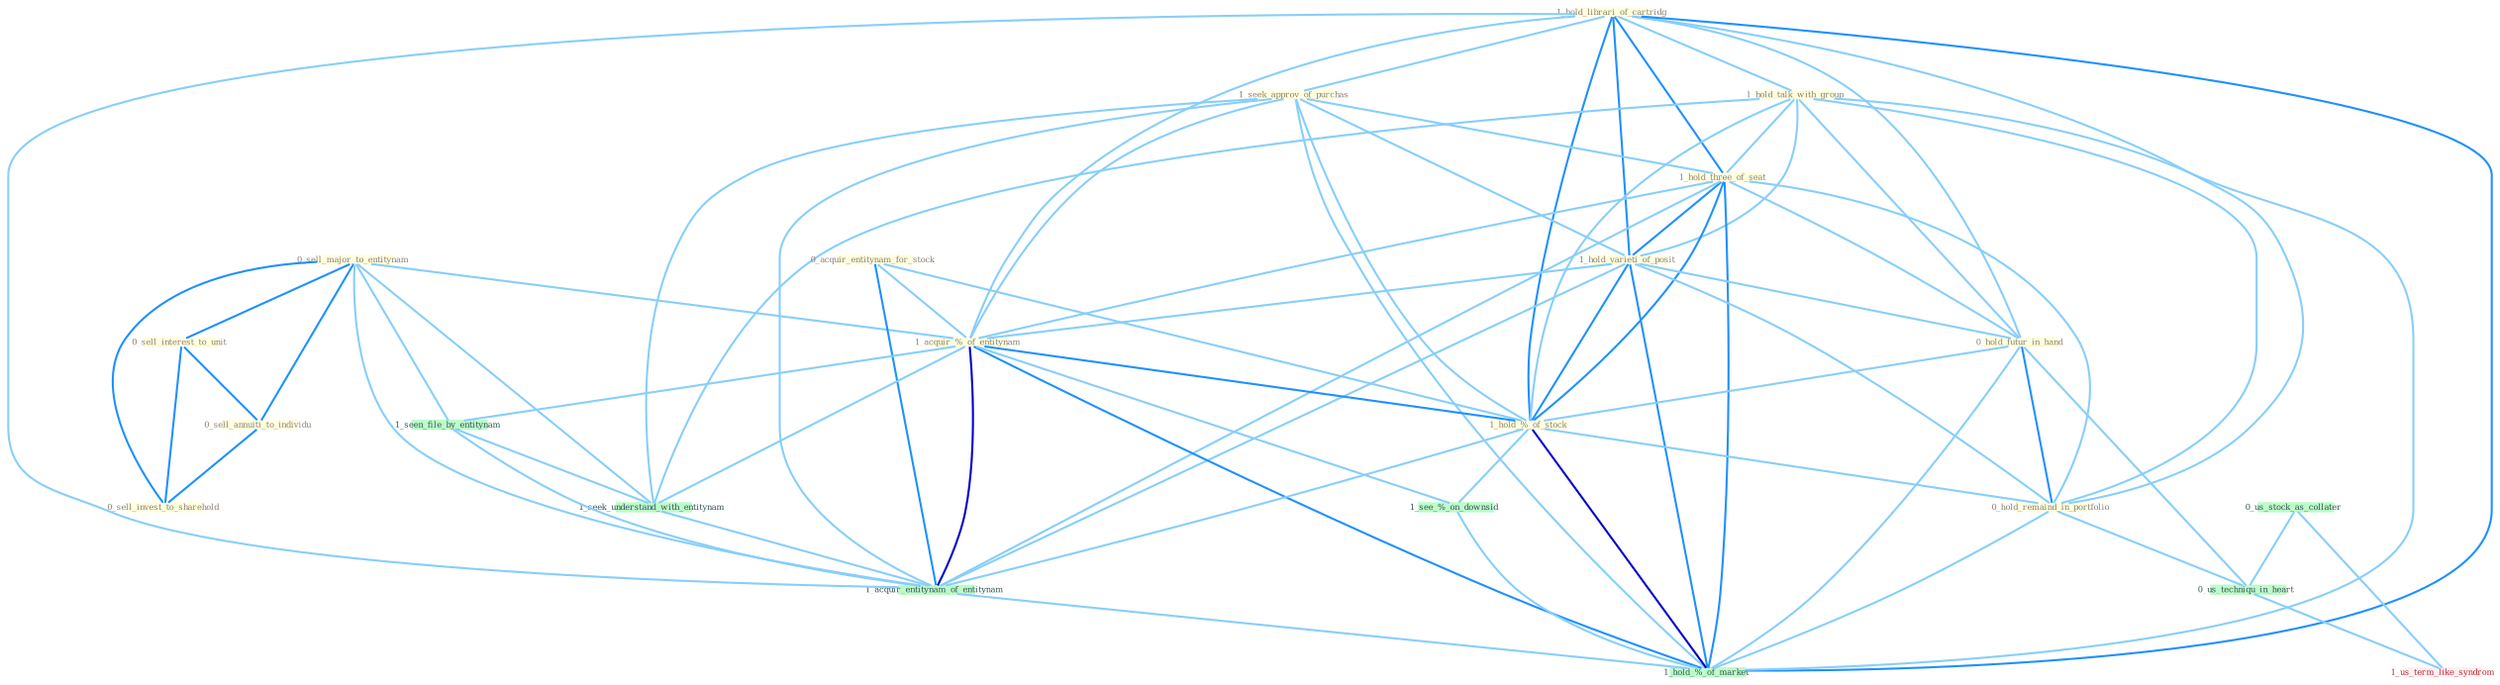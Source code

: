Graph G{ 
    node
    [shape=polygon,style=filled,width=.5,height=.06,color="#BDFCC9",fixedsize=true,fontsize=4,
    fontcolor="#2f4f4f"];
    {node
    [color="#ffffe0", fontcolor="#8b7d6b"] "1_hold_librari_of_cartridg " "0_sell_major_to_entitynam " "1_seek_approv_of_purchas " "1_hold_talk_with_group " "1_hold_three_of_seat " "0_sell_interest_to_unit " "0_sell_annuiti_to_individu " "0_sell_invest_to_sharehold " "0_acquir_entitynam_for_stock " "1_hold_varieti_of_posit " "0_hold_futur_in_hand " "1_acquir_%_of_entitynam " "1_hold_%_of_stock " "0_hold_remaind_in_portfolio "}
{node [color="#fff0f5", fontcolor="#b22222"] "1_us_term_like_syndrom "}
edge [color="#B0E2FF"];

	"1_hold_librari_of_cartridg " -- "1_seek_approv_of_purchas " [w="1", color="#87cefa" ];
	"1_hold_librari_of_cartridg " -- "1_hold_talk_with_group " [w="1", color="#87cefa" ];
	"1_hold_librari_of_cartridg " -- "1_hold_three_of_seat " [w="2", color="#1e90ff" , len=0.8];
	"1_hold_librari_of_cartridg " -- "1_hold_varieti_of_posit " [w="2", color="#1e90ff" , len=0.8];
	"1_hold_librari_of_cartridg " -- "0_hold_futur_in_hand " [w="1", color="#87cefa" ];
	"1_hold_librari_of_cartridg " -- "1_acquir_%_of_entitynam " [w="1", color="#87cefa" ];
	"1_hold_librari_of_cartridg " -- "1_hold_%_of_stock " [w="2", color="#1e90ff" , len=0.8];
	"1_hold_librari_of_cartridg " -- "0_hold_remaind_in_portfolio " [w="1", color="#87cefa" ];
	"1_hold_librari_of_cartridg " -- "1_acquir_entitynam_of_entitynam " [w="1", color="#87cefa" ];
	"1_hold_librari_of_cartridg " -- "1_hold_%_of_market " [w="2", color="#1e90ff" , len=0.8];
	"0_sell_major_to_entitynam " -- "0_sell_interest_to_unit " [w="2", color="#1e90ff" , len=0.8];
	"0_sell_major_to_entitynam " -- "0_sell_annuiti_to_individu " [w="2", color="#1e90ff" , len=0.8];
	"0_sell_major_to_entitynam " -- "0_sell_invest_to_sharehold " [w="2", color="#1e90ff" , len=0.8];
	"0_sell_major_to_entitynam " -- "1_acquir_%_of_entitynam " [w="1", color="#87cefa" ];
	"0_sell_major_to_entitynam " -- "1_seen_file_by_entitynam " [w="1", color="#87cefa" ];
	"0_sell_major_to_entitynam " -- "1_seek_understand_with_entitynam " [w="1", color="#87cefa" ];
	"0_sell_major_to_entitynam " -- "1_acquir_entitynam_of_entitynam " [w="1", color="#87cefa" ];
	"1_seek_approv_of_purchas " -- "1_hold_three_of_seat " [w="1", color="#87cefa" ];
	"1_seek_approv_of_purchas " -- "1_hold_varieti_of_posit " [w="1", color="#87cefa" ];
	"1_seek_approv_of_purchas " -- "1_acquir_%_of_entitynam " [w="1", color="#87cefa" ];
	"1_seek_approv_of_purchas " -- "1_hold_%_of_stock " [w="1", color="#87cefa" ];
	"1_seek_approv_of_purchas " -- "1_seek_understand_with_entitynam " [w="1", color="#87cefa" ];
	"1_seek_approv_of_purchas " -- "1_acquir_entitynam_of_entitynam " [w="1", color="#87cefa" ];
	"1_seek_approv_of_purchas " -- "1_hold_%_of_market " [w="1", color="#87cefa" ];
	"1_hold_talk_with_group " -- "1_hold_three_of_seat " [w="1", color="#87cefa" ];
	"1_hold_talk_with_group " -- "1_hold_varieti_of_posit " [w="1", color="#87cefa" ];
	"1_hold_talk_with_group " -- "0_hold_futur_in_hand " [w="1", color="#87cefa" ];
	"1_hold_talk_with_group " -- "1_hold_%_of_stock " [w="1", color="#87cefa" ];
	"1_hold_talk_with_group " -- "0_hold_remaind_in_portfolio " [w="1", color="#87cefa" ];
	"1_hold_talk_with_group " -- "1_seek_understand_with_entitynam " [w="1", color="#87cefa" ];
	"1_hold_talk_with_group " -- "1_hold_%_of_market " [w="1", color="#87cefa" ];
	"1_hold_three_of_seat " -- "1_hold_varieti_of_posit " [w="2", color="#1e90ff" , len=0.8];
	"1_hold_three_of_seat " -- "0_hold_futur_in_hand " [w="1", color="#87cefa" ];
	"1_hold_three_of_seat " -- "1_acquir_%_of_entitynam " [w="1", color="#87cefa" ];
	"1_hold_three_of_seat " -- "1_hold_%_of_stock " [w="2", color="#1e90ff" , len=0.8];
	"1_hold_three_of_seat " -- "0_hold_remaind_in_portfolio " [w="1", color="#87cefa" ];
	"1_hold_three_of_seat " -- "1_acquir_entitynam_of_entitynam " [w="1", color="#87cefa" ];
	"1_hold_three_of_seat " -- "1_hold_%_of_market " [w="2", color="#1e90ff" , len=0.8];
	"0_sell_interest_to_unit " -- "0_sell_annuiti_to_individu " [w="2", color="#1e90ff" , len=0.8];
	"0_sell_interest_to_unit " -- "0_sell_invest_to_sharehold " [w="2", color="#1e90ff" , len=0.8];
	"0_sell_annuiti_to_individu " -- "0_sell_invest_to_sharehold " [w="2", color="#1e90ff" , len=0.8];
	"0_acquir_entitynam_for_stock " -- "1_acquir_%_of_entitynam " [w="1", color="#87cefa" ];
	"0_acquir_entitynam_for_stock " -- "1_hold_%_of_stock " [w="1", color="#87cefa" ];
	"0_acquir_entitynam_for_stock " -- "1_acquir_entitynam_of_entitynam " [w="2", color="#1e90ff" , len=0.8];
	"1_hold_varieti_of_posit " -- "0_hold_futur_in_hand " [w="1", color="#87cefa" ];
	"1_hold_varieti_of_posit " -- "1_acquir_%_of_entitynam " [w="1", color="#87cefa" ];
	"1_hold_varieti_of_posit " -- "1_hold_%_of_stock " [w="2", color="#1e90ff" , len=0.8];
	"1_hold_varieti_of_posit " -- "0_hold_remaind_in_portfolio " [w="1", color="#87cefa" ];
	"1_hold_varieti_of_posit " -- "1_acquir_entitynam_of_entitynam " [w="1", color="#87cefa" ];
	"1_hold_varieti_of_posit " -- "1_hold_%_of_market " [w="2", color="#1e90ff" , len=0.8];
	"0_hold_futur_in_hand " -- "1_hold_%_of_stock " [w="1", color="#87cefa" ];
	"0_hold_futur_in_hand " -- "0_hold_remaind_in_portfolio " [w="2", color="#1e90ff" , len=0.8];
	"0_hold_futur_in_hand " -- "0_us_techniqu_in_heart " [w="1", color="#87cefa" ];
	"0_hold_futur_in_hand " -- "1_hold_%_of_market " [w="1", color="#87cefa" ];
	"1_acquir_%_of_entitynam " -- "1_hold_%_of_stock " [w="2", color="#1e90ff" , len=0.8];
	"1_acquir_%_of_entitynam " -- "1_seen_file_by_entitynam " [w="1", color="#87cefa" ];
	"1_acquir_%_of_entitynam " -- "1_seek_understand_with_entitynam " [w="1", color="#87cefa" ];
	"1_acquir_%_of_entitynam " -- "1_acquir_entitynam_of_entitynam " [w="3", color="#0000cd" , len=0.6];
	"1_acquir_%_of_entitynam " -- "1_see_%_on_downsid " [w="1", color="#87cefa" ];
	"1_acquir_%_of_entitynam " -- "1_hold_%_of_market " [w="2", color="#1e90ff" , len=0.8];
	"1_hold_%_of_stock " -- "0_hold_remaind_in_portfolio " [w="1", color="#87cefa" ];
	"1_hold_%_of_stock " -- "1_acquir_entitynam_of_entitynam " [w="1", color="#87cefa" ];
	"1_hold_%_of_stock " -- "1_see_%_on_downsid " [w="1", color="#87cefa" ];
	"1_hold_%_of_stock " -- "1_hold_%_of_market " [w="3", color="#0000cd" , len=0.6];
	"0_hold_remaind_in_portfolio " -- "0_us_techniqu_in_heart " [w="1", color="#87cefa" ];
	"0_hold_remaind_in_portfolio " -- "1_hold_%_of_market " [w="1", color="#87cefa" ];
	"1_seen_file_by_entitynam " -- "1_seek_understand_with_entitynam " [w="1", color="#87cefa" ];
	"1_seen_file_by_entitynam " -- "1_acquir_entitynam_of_entitynam " [w="1", color="#87cefa" ];
	"0_us_stock_as_collater " -- "0_us_techniqu_in_heart " [w="1", color="#87cefa" ];
	"0_us_stock_as_collater " -- "1_us_term_like_syndrom " [w="1", color="#87cefa" ];
	"1_seek_understand_with_entitynam " -- "1_acquir_entitynam_of_entitynam " [w="1", color="#87cefa" ];
	"1_acquir_entitynam_of_entitynam " -- "1_hold_%_of_market " [w="1", color="#87cefa" ];
	"0_us_techniqu_in_heart " -- "1_us_term_like_syndrom " [w="1", color="#87cefa" ];
	"1_see_%_on_downsid " -- "1_hold_%_of_market " [w="1", color="#87cefa" ];
}